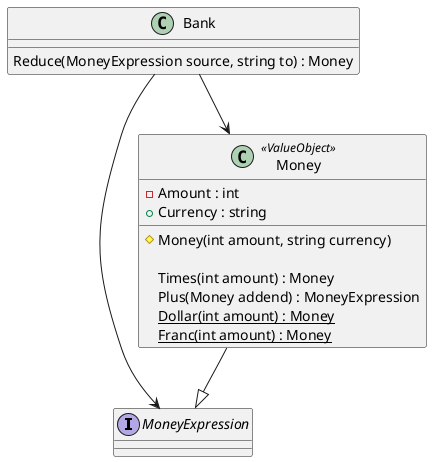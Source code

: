 @startuml

interface MoneyExpression 

class Money <<ValueObject>>
{
    -Amount : int
    +Currency : string
    
    #Money(int amount, string currency)
    
    Times(int amount) : Money
    Plus(Money addend) : MoneyExpression
    
    
    {static} Dollar(int amount) : Money
    {static} Franc(int amount) : Money
}
Money --|> MoneyExpression

class Bank
{
    Reduce(MoneyExpression source, string to) : Money
}
Bank --> MoneyExpression
Bank --> Money
@enduml